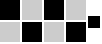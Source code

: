 <mxfile version="10.6.9" type="device"><diagram id="fW6vHMmZhTvcHy1dcksd" name="Page-1"><mxGraphModel dx="158" dy="85" grid="1" gridSize="10" guides="1" tooltips="1" connect="1" arrows="1" fold="1" page="1" pageScale="1" pageWidth="291" pageHeight="413" math="0" shadow="0"><root><mxCell id="0"/><mxCell id="1" parent="0"/><mxCell id="tcH07yGsMtVbY2Z28Ghm-14" value="" style="whiteSpace=wrap;html=1;aspect=fixed;strokeColor=none;strokeWidth=2;fillColor=#000000;" parent="1" vertex="1"><mxGeometry x="141" y="159" width="10" height="10" as="geometry"/></mxCell><mxCell id="tcH07yGsMtVbY2Z28Ghm-15" value="" style="whiteSpace=wrap;html=1;aspect=fixed;strokeColor=none;strokeWidth=2;fillColor=#000000;" parent="1" vertex="1"><mxGeometry x="119" y="159" width="10" height="10" as="geometry"/></mxCell><mxCell id="tcH07yGsMtVbY2Z28Ghm-20" value="" style="rounded=0;whiteSpace=wrap;html=1;strokeColor=none;strokeWidth=1;fillColor=#000000;" parent="1" vertex="1"><mxGeometry x="163" y="167" width="6" height="6" as="geometry"/></mxCell><mxCell id="gqRS6Sr-6QEkLQTzW5-Q-6" value="" style="whiteSpace=wrap;html=1;aspect=fixed;strokeColor=none;strokeWidth=2;fillColor=#CCCCCC;" vertex="1" parent="1"><mxGeometry x="130" y="159" width="10" height="10" as="geometry"/></mxCell><mxCell id="gqRS6Sr-6QEkLQTzW5-Q-7" value="" style="whiteSpace=wrap;html=1;aspect=fixed;strokeColor=none;strokeWidth=2;fillColor=#CCCCCC;" vertex="1" parent="1"><mxGeometry x="152" y="159" width="10" height="10" as="geometry"/></mxCell><mxCell id="gqRS6Sr-6QEkLQTzW5-Q-8" value="" style="whiteSpace=wrap;html=1;aspect=fixed;strokeColor=none;strokeWidth=2;fillColor=#000000;rotation=180;" vertex="1" parent="1"><mxGeometry x="130" y="170" width="10" height="10" as="geometry"/></mxCell><mxCell id="gqRS6Sr-6QEkLQTzW5-Q-9" value="" style="whiteSpace=wrap;html=1;aspect=fixed;strokeColor=none;strokeWidth=2;fillColor=#000000;rotation=180;" vertex="1" parent="1"><mxGeometry x="152" y="170" width="10" height="10" as="geometry"/></mxCell><mxCell id="gqRS6Sr-6QEkLQTzW5-Q-10" value="" style="whiteSpace=wrap;html=1;aspect=fixed;strokeColor=none;strokeWidth=2;fillColor=#CCCCCC;rotation=180;" vertex="1" parent="1"><mxGeometry x="141" y="170" width="10" height="10" as="geometry"/></mxCell><mxCell id="gqRS6Sr-6QEkLQTzW5-Q-11" value="" style="whiteSpace=wrap;html=1;aspect=fixed;strokeColor=none;strokeWidth=2;fillColor=#CCCCCC;rotation=180;" vertex="1" parent="1"><mxGeometry x="119" y="170" width="10" height="10" as="geometry"/></mxCell></root></mxGraphModel></diagram></mxfile>